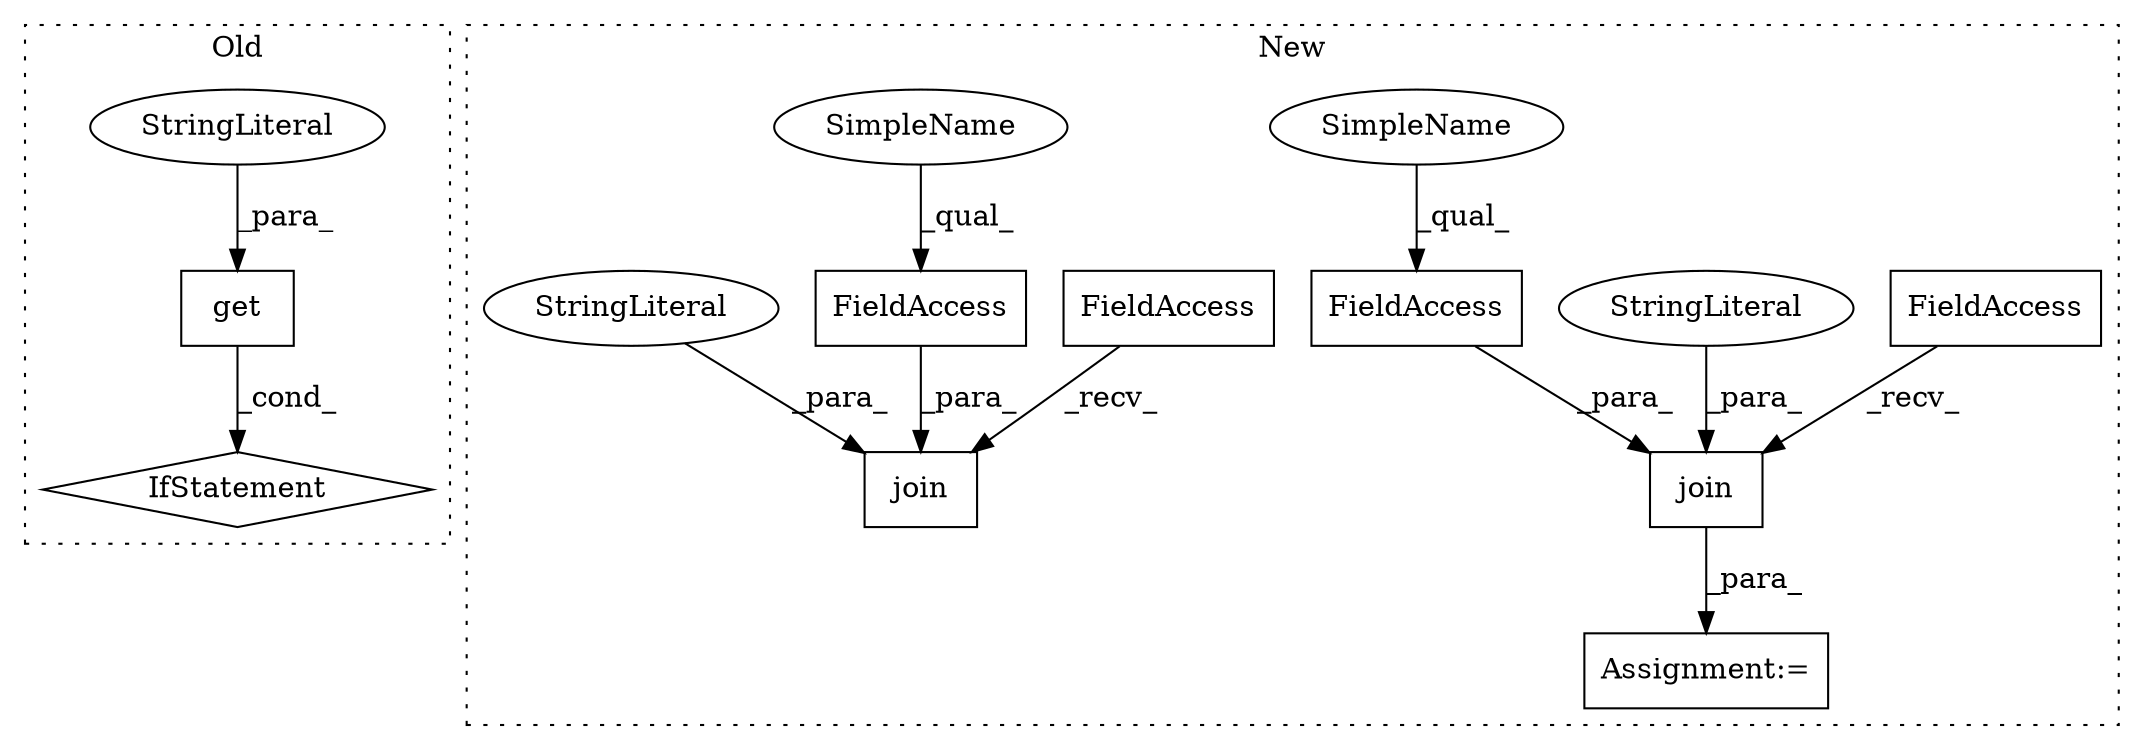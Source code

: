 digraph G {
subgraph cluster0 {
1 [label="get" a="32" s="2731,2752" l="4,1" shape="box"];
6 [label="StringLiteral" a="45" s="2735" l="12" shape="ellipse"];
8 [label="IfStatement" a="25" s="2721,2753" l="4,2" shape="diamond"];
label = "Old";
style="dotted";
}
subgraph cluster1 {
2 [label="join" a="32" s="6075,6115" l="5,1" shape="box"];
3 [label="Assignment:=" a="7" s="6066" l="1" shape="box"];
4 [label="FieldAccess" a="22" s="6067" l="7" shape="box"];
5 [label="FieldAccess" a="22" s="6080" l="19" shape="box"];
7 [label="StringLiteral" a="45" s="6100" l="15" shape="ellipse"];
9 [label="FieldAccess" a="22" s="2878" l="14" shape="box"];
10 [label="join" a="32" s="2873,2908" l="5,1" shape="box"];
11 [label="StringLiteral" a="45" s="2893" l="15" shape="ellipse"];
12 [label="FieldAccess" a="22" s="2865" l="7" shape="box"];
13 [label="SimpleName" a="42" s="6080" l="3" shape="ellipse"];
14 [label="SimpleName" a="42" s="2878" l="3" shape="ellipse"];
label = "New";
style="dotted";
}
1 -> 8 [label="_cond_"];
2 -> 3 [label="_para_"];
4 -> 2 [label="_recv_"];
5 -> 2 [label="_para_"];
6 -> 1 [label="_para_"];
7 -> 2 [label="_para_"];
9 -> 10 [label="_para_"];
11 -> 10 [label="_para_"];
12 -> 10 [label="_recv_"];
13 -> 5 [label="_qual_"];
14 -> 9 [label="_qual_"];
}